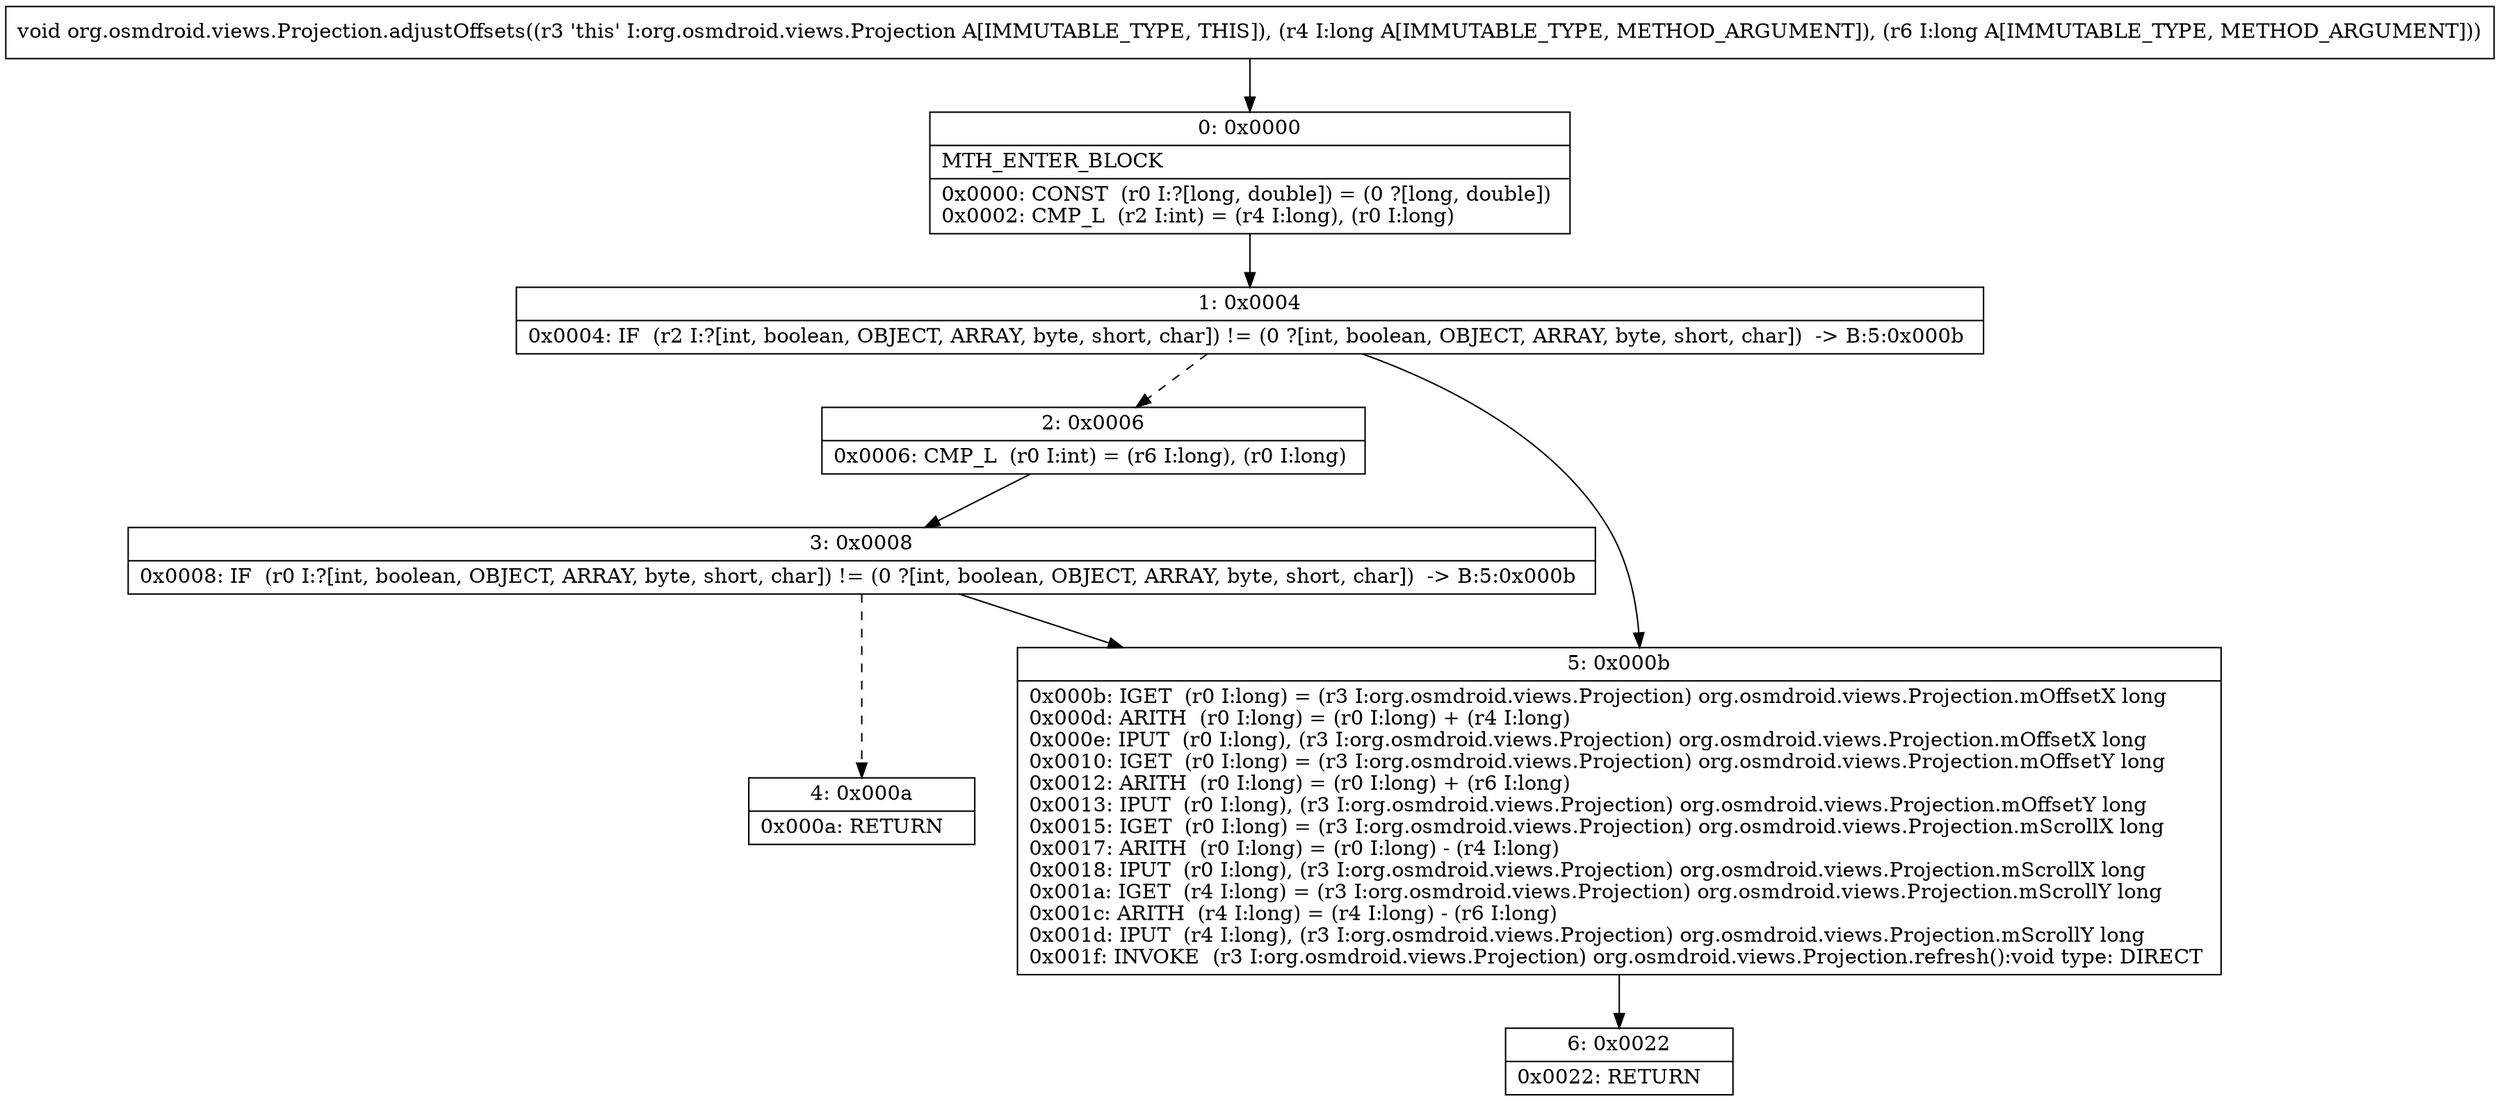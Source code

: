 digraph "CFG fororg.osmdroid.views.Projection.adjustOffsets(JJ)V" {
Node_0 [shape=record,label="{0\:\ 0x0000|MTH_ENTER_BLOCK\l|0x0000: CONST  (r0 I:?[long, double]) = (0 ?[long, double]) \l0x0002: CMP_L  (r2 I:int) = (r4 I:long), (r0 I:long) \l}"];
Node_1 [shape=record,label="{1\:\ 0x0004|0x0004: IF  (r2 I:?[int, boolean, OBJECT, ARRAY, byte, short, char]) != (0 ?[int, boolean, OBJECT, ARRAY, byte, short, char])  \-\> B:5:0x000b \l}"];
Node_2 [shape=record,label="{2\:\ 0x0006|0x0006: CMP_L  (r0 I:int) = (r6 I:long), (r0 I:long) \l}"];
Node_3 [shape=record,label="{3\:\ 0x0008|0x0008: IF  (r0 I:?[int, boolean, OBJECT, ARRAY, byte, short, char]) != (0 ?[int, boolean, OBJECT, ARRAY, byte, short, char])  \-\> B:5:0x000b \l}"];
Node_4 [shape=record,label="{4\:\ 0x000a|0x000a: RETURN   \l}"];
Node_5 [shape=record,label="{5\:\ 0x000b|0x000b: IGET  (r0 I:long) = (r3 I:org.osmdroid.views.Projection) org.osmdroid.views.Projection.mOffsetX long \l0x000d: ARITH  (r0 I:long) = (r0 I:long) + (r4 I:long) \l0x000e: IPUT  (r0 I:long), (r3 I:org.osmdroid.views.Projection) org.osmdroid.views.Projection.mOffsetX long \l0x0010: IGET  (r0 I:long) = (r3 I:org.osmdroid.views.Projection) org.osmdroid.views.Projection.mOffsetY long \l0x0012: ARITH  (r0 I:long) = (r0 I:long) + (r6 I:long) \l0x0013: IPUT  (r0 I:long), (r3 I:org.osmdroid.views.Projection) org.osmdroid.views.Projection.mOffsetY long \l0x0015: IGET  (r0 I:long) = (r3 I:org.osmdroid.views.Projection) org.osmdroid.views.Projection.mScrollX long \l0x0017: ARITH  (r0 I:long) = (r0 I:long) \- (r4 I:long) \l0x0018: IPUT  (r0 I:long), (r3 I:org.osmdroid.views.Projection) org.osmdroid.views.Projection.mScrollX long \l0x001a: IGET  (r4 I:long) = (r3 I:org.osmdroid.views.Projection) org.osmdroid.views.Projection.mScrollY long \l0x001c: ARITH  (r4 I:long) = (r4 I:long) \- (r6 I:long) \l0x001d: IPUT  (r4 I:long), (r3 I:org.osmdroid.views.Projection) org.osmdroid.views.Projection.mScrollY long \l0x001f: INVOKE  (r3 I:org.osmdroid.views.Projection) org.osmdroid.views.Projection.refresh():void type: DIRECT \l}"];
Node_6 [shape=record,label="{6\:\ 0x0022|0x0022: RETURN   \l}"];
MethodNode[shape=record,label="{void org.osmdroid.views.Projection.adjustOffsets((r3 'this' I:org.osmdroid.views.Projection A[IMMUTABLE_TYPE, THIS]), (r4 I:long A[IMMUTABLE_TYPE, METHOD_ARGUMENT]), (r6 I:long A[IMMUTABLE_TYPE, METHOD_ARGUMENT])) }"];
MethodNode -> Node_0;
Node_0 -> Node_1;
Node_1 -> Node_2[style=dashed];
Node_1 -> Node_5;
Node_2 -> Node_3;
Node_3 -> Node_4[style=dashed];
Node_3 -> Node_5;
Node_5 -> Node_6;
}

